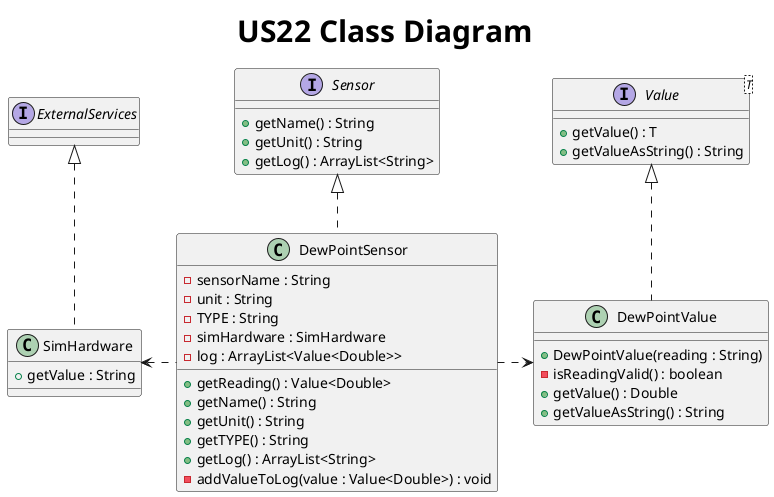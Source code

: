 @startuml
title <size: 30> US22 Class Diagram

interface Sensor {
    + getName() : String
    + getUnit() : String
    + getLog() : ArrayList<String>
}

interface Value<T> {
    + getValue() : T
    + getValueAsString() : String
}

interface ExternalServices{
}

class SimHardware {
     + getValue : String
     }

class DewPointSensor{
    - sensorName : String
    - unit : String
    - TYPE : String
    - simHardware : SimHardware
    - log : ArrayList<Value<Double>>

    + getReading() : Value<Double>
    + getName() : String
    + getUnit() : String
    + getTYPE() : String
    + getLog() : ArrayList<String>
    - addValueToLog(value : Value<Double>) : void
}

class DewPointValue {
    + DewPointValue(reading : String)
    - isReadingValid() : boolean
    + getValue() : Double
    + getValueAsString() : String
}

Value <|.. DewPointValue
Sensor <|.. DewPointSensor
DewPointSensor .right.> DewPointValue
SimHardware <. DewPointSensor
ExternalServices <|.. SimHardware

@enduml